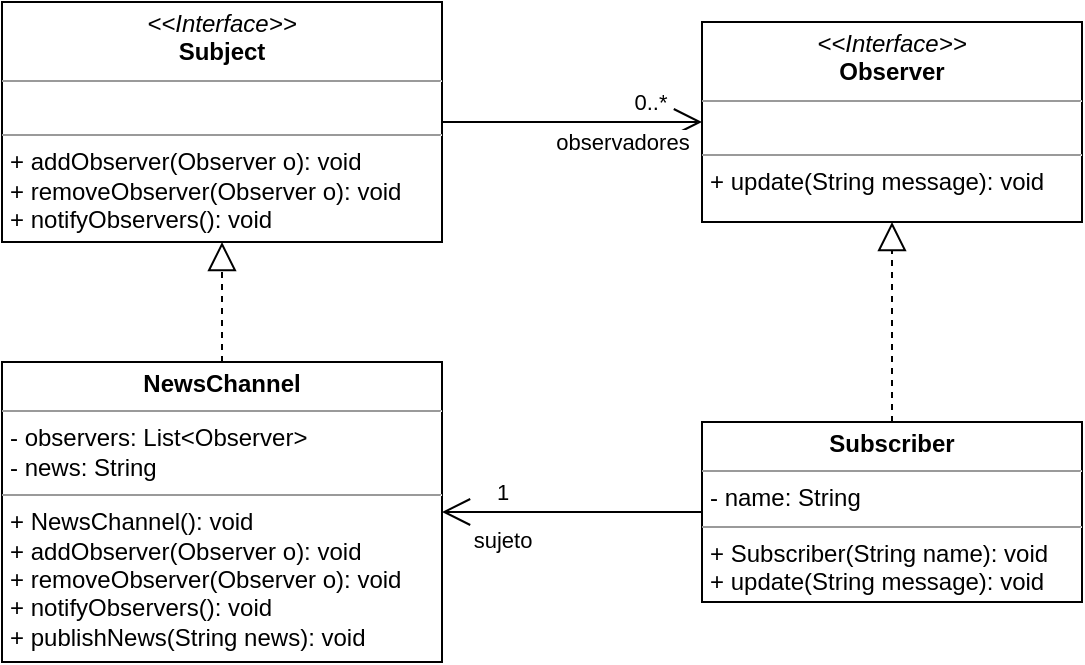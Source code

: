 <mxfile version="22.1.2" type="device">
  <diagram name="Página-1" id="L_lIb4GSzIJ7rNNYwzZv">
    <mxGraphModel dx="890" dy="428" grid="0" gridSize="10" guides="1" tooltips="1" connect="1" arrows="1" fold="1" page="1" pageScale="1" pageWidth="827" pageHeight="1169" math="0" shadow="0">
      <root>
        <mxCell id="0" />
        <mxCell id="1" parent="0" />
        <mxCell id="bAw4WAqITXOFj70_YJrY-1" value="&lt;p style=&quot;margin:0px;margin-top:4px;text-align:center;&quot;&gt;&lt;i&gt;&amp;lt;&amp;lt;Interface&amp;gt;&amp;gt;&lt;/i&gt;&lt;br&gt;&lt;b&gt;Observer&lt;/b&gt;&lt;br&gt;&lt;/p&gt;&lt;hr size=&quot;1&quot;&gt;&lt;p style=&quot;margin:0px;margin-left:4px;&quot;&gt;&lt;br&gt;&lt;/p&gt;&lt;hr size=&quot;1&quot;&gt;&lt;p style=&quot;margin:0px;margin-left:4px;&quot;&gt;+ update(String message): void&lt;/p&gt;" style="verticalAlign=top;align=left;overflow=fill;fontSize=12;fontFamily=Helvetica;html=1;whiteSpace=wrap;" vertex="1" parent="1">
          <mxGeometry x="440" y="80" width="190" height="100" as="geometry" />
        </mxCell>
        <mxCell id="bAw4WAqITXOFj70_YJrY-2" value="&lt;p style=&quot;margin:0px;margin-top:4px;text-align:center;&quot;&gt;&lt;i&gt;&amp;lt;&amp;lt;Interface&amp;gt;&amp;gt;&lt;/i&gt;&lt;br&gt;&lt;b&gt;Subject&lt;/b&gt;&lt;br&gt;&lt;/p&gt;&lt;hr size=&quot;1&quot;&gt;&lt;p style=&quot;margin:0px;margin-left:4px;&quot;&gt;&lt;br&gt;&lt;/p&gt;&lt;hr size=&quot;1&quot;&gt;&lt;p style=&quot;margin:0px;margin-left:4px;&quot;&gt;+ addObserver(Observer o): void&lt;br&gt;+ removeObserver(Observer o): void&lt;/p&gt;&lt;p style=&quot;margin:0px;margin-left:4px;&quot;&gt;+&amp;nbsp;notifyObservers(): void&lt;/p&gt;" style="verticalAlign=top;align=left;overflow=fill;fontSize=12;fontFamily=Helvetica;html=1;whiteSpace=wrap;" vertex="1" parent="1">
          <mxGeometry x="90" y="70" width="220" height="120" as="geometry" />
        </mxCell>
        <mxCell id="bAw4WAqITXOFj70_YJrY-3" value="&lt;p style=&quot;margin:0px;margin-top:4px;text-align:center;&quot;&gt;&lt;b&gt;NewsChannel&lt;/b&gt;&lt;br&gt;&lt;/p&gt;&lt;hr size=&quot;1&quot;&gt;&lt;p style=&quot;margin:0px;margin-left:4px;&quot;&gt;- observers: List&amp;lt;Observer&amp;gt;&lt;/p&gt;&lt;p style=&quot;margin:0px;margin-left:4px;&quot;&gt;-&amp;nbsp;news: String&lt;/p&gt;&lt;hr size=&quot;1&quot;&gt;&lt;p style=&quot;margin:0px;margin-left:4px;&quot;&gt;+ NewsChannel(): void&lt;/p&gt;&lt;p style=&quot;border-color: var(--border-color); margin: 0px 0px 0px 4px;&quot;&gt;+ addObserver(Observer o): void&lt;br style=&quot;border-color: var(--border-color);&quot;&gt;+ removeObserver(Observer o): void&lt;/p&gt;&lt;p style=&quot;border-color: var(--border-color); margin: 0px 0px 0px 4px;&quot;&gt;+&amp;nbsp;notifyObservers(): void&lt;/p&gt;&lt;p style=&quot;border-color: var(--border-color); margin: 0px 0px 0px 4px;&quot;&gt;+&amp;nbsp;publishNews(String news): void&lt;/p&gt;" style="verticalAlign=top;align=left;overflow=fill;fontSize=12;fontFamily=Helvetica;html=1;whiteSpace=wrap;" vertex="1" parent="1">
          <mxGeometry x="90" y="250" width="220" height="150" as="geometry" />
        </mxCell>
        <mxCell id="bAw4WAqITXOFj70_YJrY-4" value="&lt;p style=&quot;margin:0px;margin-top:4px;text-align:center;&quot;&gt;&lt;b&gt;Subscriber&lt;/b&gt;&lt;br&gt;&lt;/p&gt;&lt;hr size=&quot;1&quot;&gt;&lt;p style=&quot;margin:0px;margin-left:4px;&quot;&gt;- name: String&lt;/p&gt;&lt;hr size=&quot;1&quot;&gt;&lt;p style=&quot;margin:0px;margin-left:4px;&quot;&gt;+ Subscriber(String name): void&lt;/p&gt;&lt;p style=&quot;margin:0px;margin-left:4px;&quot;&gt;+ update(String message): void&lt;br&gt;&lt;/p&gt;" style="verticalAlign=top;align=left;overflow=fill;fontSize=12;fontFamily=Helvetica;html=1;whiteSpace=wrap;" vertex="1" parent="1">
          <mxGeometry x="440" y="280" width="190" height="90" as="geometry" />
        </mxCell>
        <mxCell id="bAw4WAqITXOFj70_YJrY-5" value="" style="endArrow=block;dashed=1;endFill=0;endSize=12;html=1;rounded=0;exitX=0.5;exitY=0;exitDx=0;exitDy=0;entryX=0.5;entryY=1;entryDx=0;entryDy=0;" edge="1" parent="1" source="bAw4WAqITXOFj70_YJrY-4" target="bAw4WAqITXOFj70_YJrY-1">
          <mxGeometry width="160" relative="1" as="geometry">
            <mxPoint x="330" y="310" as="sourcePoint" />
            <mxPoint x="490" y="310" as="targetPoint" />
          </mxGeometry>
        </mxCell>
        <mxCell id="bAw4WAqITXOFj70_YJrY-6" value="" style="endArrow=block;dashed=1;endFill=0;endSize=12;html=1;rounded=0;exitX=0.5;exitY=0;exitDx=0;exitDy=0;entryX=0.5;entryY=1;entryDx=0;entryDy=0;" edge="1" parent="1" source="bAw4WAqITXOFj70_YJrY-3" target="bAw4WAqITXOFj70_YJrY-2">
          <mxGeometry width="160" relative="1" as="geometry">
            <mxPoint x="230" y="230" as="sourcePoint" />
            <mxPoint x="230" y="160" as="targetPoint" />
          </mxGeometry>
        </mxCell>
        <mxCell id="bAw4WAqITXOFj70_YJrY-9" value="" style="endArrow=open;endFill=1;endSize=12;html=1;rounded=0;exitX=1;exitY=0.5;exitDx=0;exitDy=0;entryX=0;entryY=0.5;entryDx=0;entryDy=0;" edge="1" parent="1" source="bAw4WAqITXOFj70_YJrY-2" target="bAw4WAqITXOFj70_YJrY-1">
          <mxGeometry width="160" relative="1" as="geometry">
            <mxPoint x="330" y="210" as="sourcePoint" />
            <mxPoint x="490" y="210" as="targetPoint" />
          </mxGeometry>
        </mxCell>
        <mxCell id="bAw4WAqITXOFj70_YJrY-10" value="observadores" style="edgeLabel;html=1;align=center;verticalAlign=middle;resizable=0;points=[];" vertex="1" connectable="0" parent="bAw4WAqITXOFj70_YJrY-9">
          <mxGeometry x="-0.231" y="2" relative="1" as="geometry">
            <mxPoint x="40" y="12" as="offset" />
          </mxGeometry>
        </mxCell>
        <mxCell id="bAw4WAqITXOFj70_YJrY-11" value="0..*" style="edgeLabel;html=1;align=center;verticalAlign=middle;resizable=0;points=[];" vertex="1" connectable="0" parent="bAw4WAqITXOFj70_YJrY-9">
          <mxGeometry x="-0.369" relative="1" as="geometry">
            <mxPoint x="63" y="-10" as="offset" />
          </mxGeometry>
        </mxCell>
        <mxCell id="bAw4WAqITXOFj70_YJrY-12" value="" style="endArrow=open;endFill=1;endSize=12;html=1;rounded=0;exitX=0;exitY=0.5;exitDx=0;exitDy=0;entryX=1;entryY=0.5;entryDx=0;entryDy=0;" edge="1" parent="1" source="bAw4WAqITXOFj70_YJrY-4" target="bAw4WAqITXOFj70_YJrY-3">
          <mxGeometry width="160" relative="1" as="geometry">
            <mxPoint x="320" y="220" as="sourcePoint" />
            <mxPoint x="450" y="220" as="targetPoint" />
          </mxGeometry>
        </mxCell>
        <mxCell id="bAw4WAqITXOFj70_YJrY-13" value="sujeto" style="edgeLabel;html=1;align=center;verticalAlign=middle;resizable=0;points=[];" vertex="1" connectable="0" parent="bAw4WAqITXOFj70_YJrY-12">
          <mxGeometry x="-0.231" y="2" relative="1" as="geometry">
            <mxPoint x="-50" y="12" as="offset" />
          </mxGeometry>
        </mxCell>
        <mxCell id="bAw4WAqITXOFj70_YJrY-14" value="1" style="edgeLabel;html=1;align=center;verticalAlign=middle;resizable=0;points=[];" vertex="1" connectable="0" parent="bAw4WAqITXOFj70_YJrY-12">
          <mxGeometry x="-0.369" relative="1" as="geometry">
            <mxPoint x="-59" y="-10" as="offset" />
          </mxGeometry>
        </mxCell>
      </root>
    </mxGraphModel>
  </diagram>
</mxfile>
